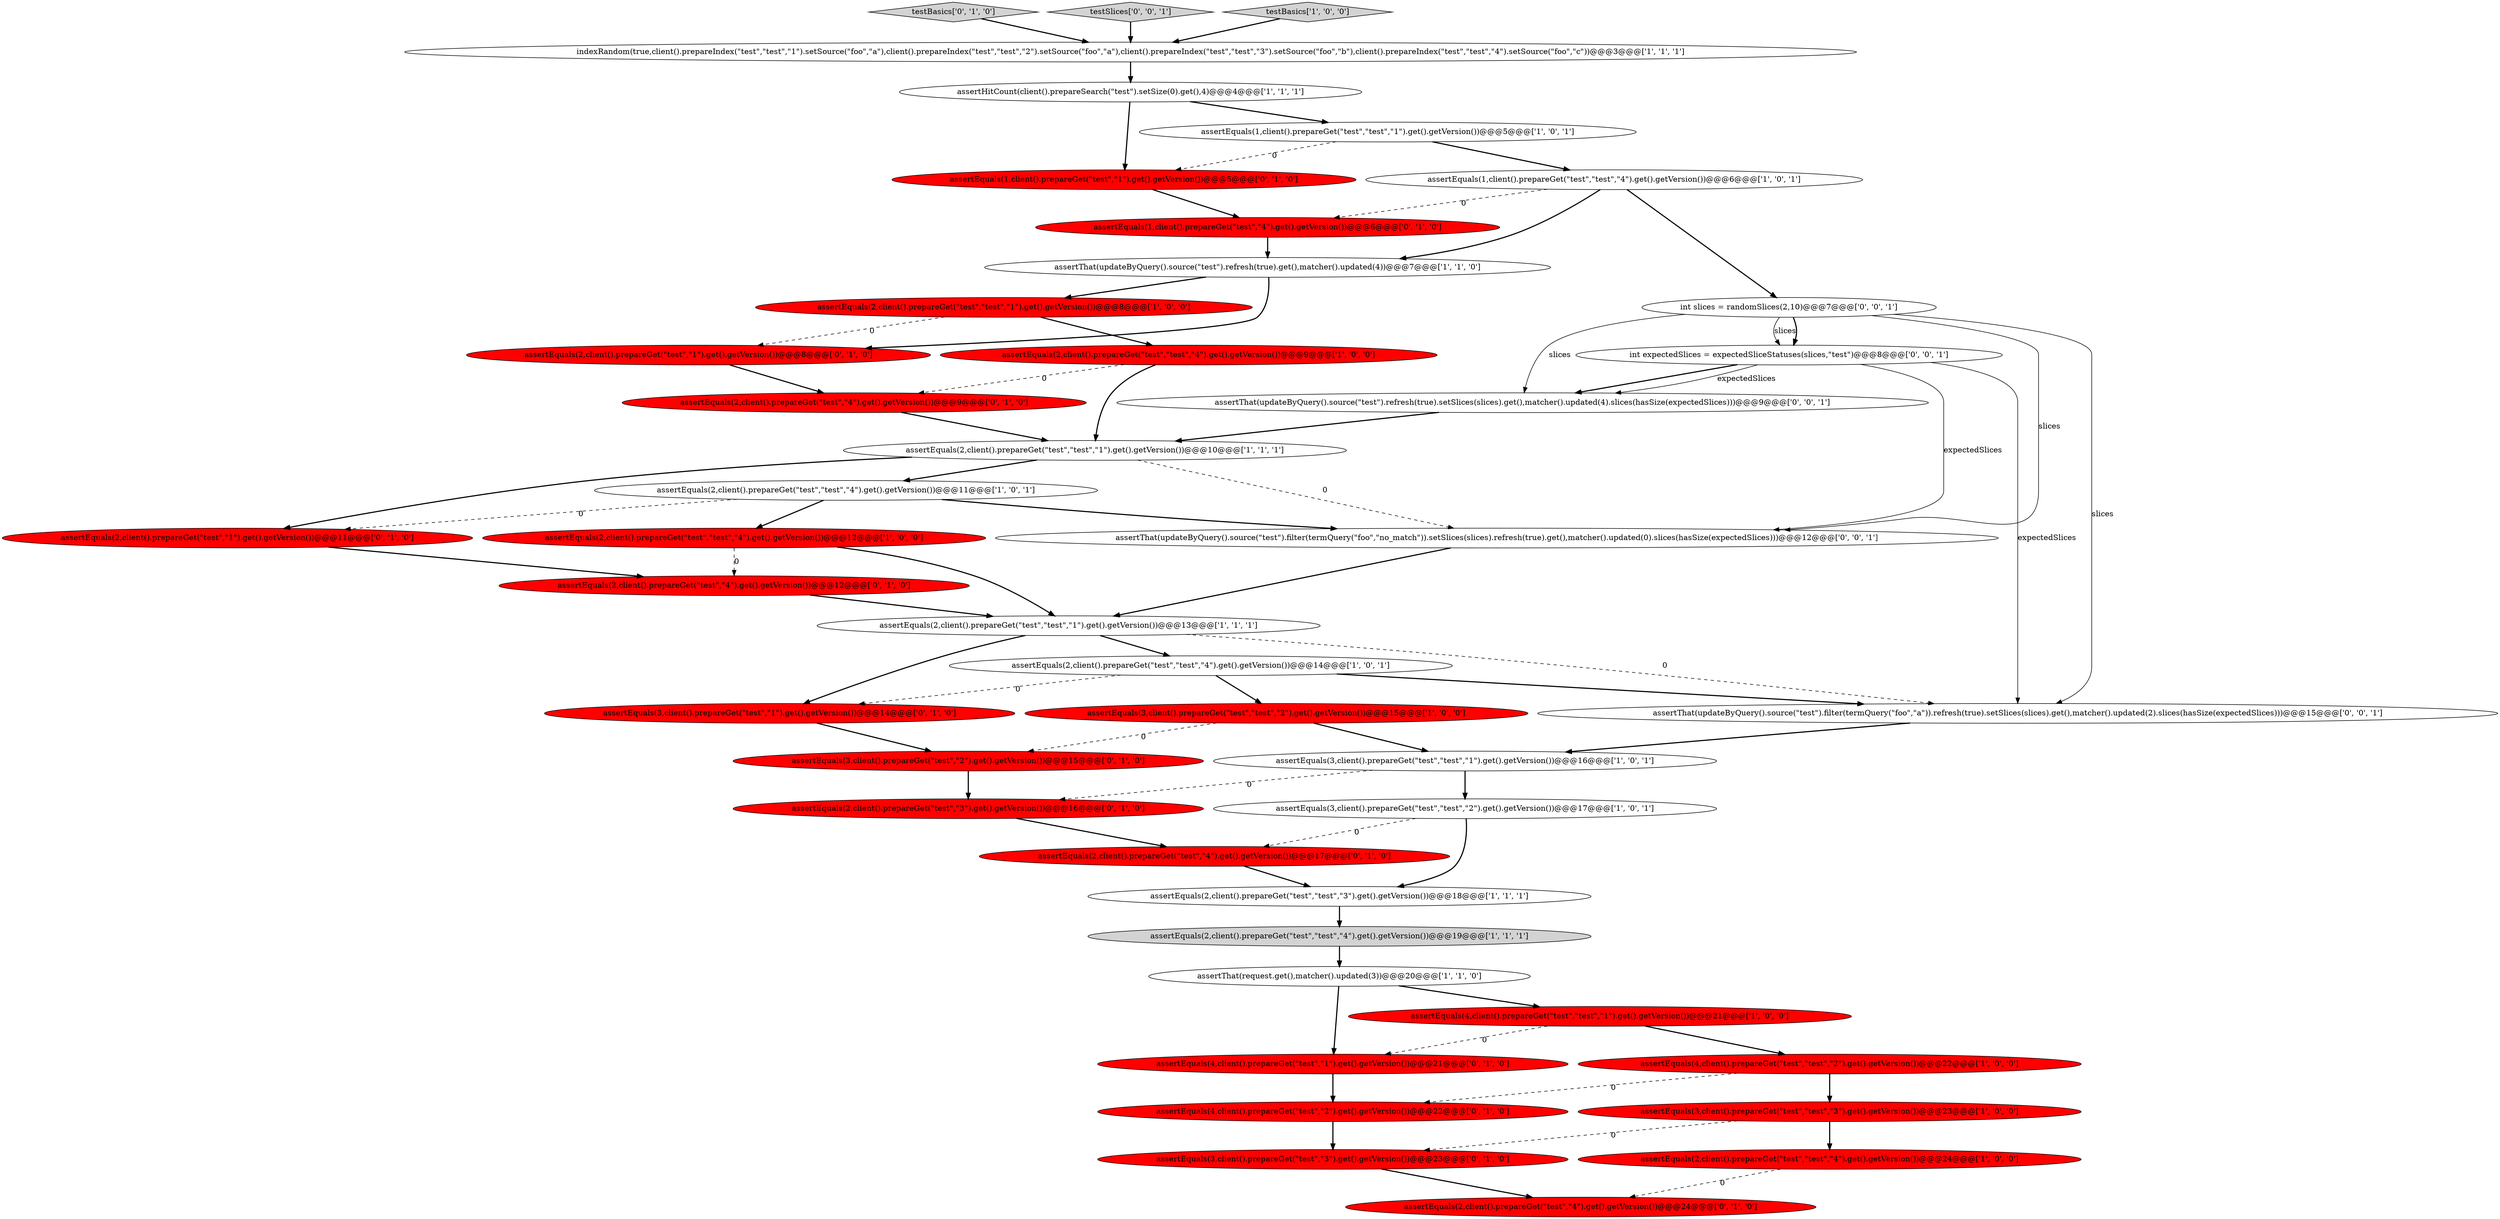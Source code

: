 digraph {
27 [style = filled, label = "assertEquals(1,client().prepareGet(\"test\",\"1\").get().getVersion())@@@5@@@['0', '1', '0']", fillcolor = red, shape = ellipse image = "AAA1AAABBB2BBB"];
28 [style = filled, label = "assertEquals(2,client().prepareGet(\"test\",\"4\").get().getVersion())@@@17@@@['0', '1', '0']", fillcolor = red, shape = ellipse image = "AAA1AAABBB2BBB"];
13 [style = filled, label = "assertEquals(2,client().prepareGet(\"test\",\"test\",\"1\").get().getVersion())@@@13@@@['1', '1', '1']", fillcolor = white, shape = ellipse image = "AAA0AAABBB1BBB"];
40 [style = filled, label = "assertThat(updateByQuery().source(\"test\").refresh(true).setSlices(slices).get(),matcher().updated(4).slices(hasSize(expectedSlices)))@@@9@@@['0', '0', '1']", fillcolor = white, shape = ellipse image = "AAA0AAABBB3BBB"];
24 [style = filled, label = "assertEquals(2,client().prepareGet(\"test\",\"3\").get().getVersion())@@@16@@@['0', '1', '0']", fillcolor = red, shape = ellipse image = "AAA1AAABBB2BBB"];
35 [style = filled, label = "testBasics['0', '1', '0']", fillcolor = lightgray, shape = diamond image = "AAA0AAABBB2BBB"];
37 [style = filled, label = "assertEquals(2,client().prepareGet(\"test\",\"4\").get().getVersion())@@@9@@@['0', '1', '0']", fillcolor = red, shape = ellipse image = "AAA1AAABBB2BBB"];
18 [style = filled, label = "assertEquals(2,client().prepareGet(\"test\",\"test\",\"4\").get().getVersion())@@@24@@@['1', '0', '0']", fillcolor = red, shape = ellipse image = "AAA1AAABBB1BBB"];
25 [style = filled, label = "assertEquals(2,client().prepareGet(\"test\",\"1\").get().getVersion())@@@11@@@['0', '1', '0']", fillcolor = red, shape = ellipse image = "AAA1AAABBB2BBB"];
19 [style = filled, label = "assertEquals(3,client().prepareGet(\"test\",\"test\",\"2\").get().getVersion())@@@17@@@['1', '0', '1']", fillcolor = white, shape = ellipse image = "AAA0AAABBB1BBB"];
30 [style = filled, label = "assertEquals(2,client().prepareGet(\"test\",\"4\").get().getVersion())@@@24@@@['0', '1', '0']", fillcolor = red, shape = ellipse image = "AAA1AAABBB2BBB"];
5 [style = filled, label = "assertEquals(3,client().prepareGet(\"test\",\"test\",\"3\").get().getVersion())@@@23@@@['1', '0', '0']", fillcolor = red, shape = ellipse image = "AAA1AAABBB1BBB"];
31 [style = filled, label = "assertEquals(4,client().prepareGet(\"test\",\"1\").get().getVersion())@@@21@@@['0', '1', '0']", fillcolor = red, shape = ellipse image = "AAA1AAABBB2BBB"];
41 [style = filled, label = "assertThat(updateByQuery().source(\"test\").filter(termQuery(\"foo\",\"no_match\")).setSlices(slices).refresh(true).get(),matcher().updated(0).slices(hasSize(expectedSlices)))@@@12@@@['0', '0', '1']", fillcolor = white, shape = ellipse image = "AAA0AAABBB3BBB"];
39 [style = filled, label = "assertThat(updateByQuery().source(\"test\").filter(termQuery(\"foo\",\"a\")).refresh(true).setSlices(slices).get(),matcher().updated(2).slices(hasSize(expectedSlices)))@@@15@@@['0', '0', '1']", fillcolor = white, shape = ellipse image = "AAA0AAABBB3BBB"];
11 [style = filled, label = "assertEquals(1,client().prepareGet(\"test\",\"test\",\"1\").get().getVersion())@@@5@@@['1', '0', '1']", fillcolor = white, shape = ellipse image = "AAA0AAABBB1BBB"];
6 [style = filled, label = "assertEquals(1,client().prepareGet(\"test\",\"test\",\"4\").get().getVersion())@@@6@@@['1', '0', '1']", fillcolor = white, shape = ellipse image = "AAA0AAABBB1BBB"];
20 [style = filled, label = "assertEquals(3,client().prepareGet(\"test\",\"test\",\"2\").get().getVersion())@@@15@@@['1', '0', '0']", fillcolor = red, shape = ellipse image = "AAA1AAABBB1BBB"];
42 [style = filled, label = "testSlices['0', '0', '1']", fillcolor = lightgray, shape = diamond image = "AAA0AAABBB3BBB"];
7 [style = filled, label = "assertThat(request.get(),matcher().updated(3))@@@20@@@['1', '1', '0']", fillcolor = white, shape = ellipse image = "AAA0AAABBB1BBB"];
23 [style = filled, label = "assertEquals(2,client().prepareGet(\"test\",\"4\").get().getVersion())@@@12@@@['0', '1', '0']", fillcolor = red, shape = ellipse image = "AAA1AAABBB2BBB"];
29 [style = filled, label = "assertEquals(1,client().prepareGet(\"test\",\"4\").get().getVersion())@@@6@@@['0', '1', '0']", fillcolor = red, shape = ellipse image = "AAA1AAABBB2BBB"];
1 [style = filled, label = "assertEquals(2,client().prepareGet(\"test\",\"test\",\"3\").get().getVersion())@@@18@@@['1', '1', '1']", fillcolor = white, shape = ellipse image = "AAA0AAABBB1BBB"];
43 [style = filled, label = "int expectedSlices = expectedSliceStatuses(slices,\"test\")@@@8@@@['0', '0', '1']", fillcolor = white, shape = ellipse image = "AAA0AAABBB3BBB"];
12 [style = filled, label = "assertEquals(2,client().prepareGet(\"test\",\"test\",\"1\").get().getVersion())@@@10@@@['1', '1', '1']", fillcolor = white, shape = ellipse image = "AAA0AAABBB1BBB"];
21 [style = filled, label = "assertEquals(2,client().prepareGet(\"test\",\"test\",\"4\").get().getVersion())@@@14@@@['1', '0', '1']", fillcolor = white, shape = ellipse image = "AAA0AAABBB1BBB"];
0 [style = filled, label = "assertEquals(2,client().prepareGet(\"test\",\"test\",\"4\").get().getVersion())@@@9@@@['1', '0', '0']", fillcolor = red, shape = ellipse image = "AAA1AAABBB1BBB"];
22 [style = filled, label = "indexRandom(true,client().prepareIndex(\"test\",\"test\",\"1\").setSource(\"foo\",\"a\"),client().prepareIndex(\"test\",\"test\",\"2\").setSource(\"foo\",\"a\"),client().prepareIndex(\"test\",\"test\",\"3\").setSource(\"foo\",\"b\"),client().prepareIndex(\"test\",\"test\",\"4\").setSource(\"foo\",\"c\"))@@@3@@@['1', '1', '1']", fillcolor = white, shape = ellipse image = "AAA0AAABBB1BBB"];
15 [style = filled, label = "testBasics['1', '0', '0']", fillcolor = lightgray, shape = diamond image = "AAA0AAABBB1BBB"];
3 [style = filled, label = "assertEquals(2,client().prepareGet(\"test\",\"test\",\"4\").get().getVersion())@@@19@@@['1', '1', '1']", fillcolor = lightgray, shape = ellipse image = "AAA0AAABBB1BBB"];
14 [style = filled, label = "assertEquals(2,client().prepareGet(\"test\",\"test\",\"1\").get().getVersion())@@@8@@@['1', '0', '0']", fillcolor = red, shape = ellipse image = "AAA1AAABBB1BBB"];
2 [style = filled, label = "assertThat(updateByQuery().source(\"test\").refresh(true).get(),matcher().updated(4))@@@7@@@['1', '1', '0']", fillcolor = white, shape = ellipse image = "AAA0AAABBB1BBB"];
9 [style = filled, label = "assertEquals(2,client().prepareGet(\"test\",\"test\",\"4\").get().getVersion())@@@11@@@['1', '0', '1']", fillcolor = white, shape = ellipse image = "AAA0AAABBB1BBB"];
32 [style = filled, label = "assertEquals(4,client().prepareGet(\"test\",\"2\").get().getVersion())@@@22@@@['0', '1', '0']", fillcolor = red, shape = ellipse image = "AAA1AAABBB2BBB"];
34 [style = filled, label = "assertEquals(3,client().prepareGet(\"test\",\"3\").get().getVersion())@@@23@@@['0', '1', '0']", fillcolor = red, shape = ellipse image = "AAA1AAABBB2BBB"];
26 [style = filled, label = "assertEquals(3,client().prepareGet(\"test\",\"1\").get().getVersion())@@@14@@@['0', '1', '0']", fillcolor = red, shape = ellipse image = "AAA1AAABBB2BBB"];
33 [style = filled, label = "assertEquals(3,client().prepareGet(\"test\",\"2\").get().getVersion())@@@15@@@['0', '1', '0']", fillcolor = red, shape = ellipse image = "AAA1AAABBB2BBB"];
38 [style = filled, label = "int slices = randomSlices(2,10)@@@7@@@['0', '0', '1']", fillcolor = white, shape = ellipse image = "AAA0AAABBB3BBB"];
36 [style = filled, label = "assertEquals(2,client().prepareGet(\"test\",\"1\").get().getVersion())@@@8@@@['0', '1', '0']", fillcolor = red, shape = ellipse image = "AAA1AAABBB2BBB"];
16 [style = filled, label = "assertHitCount(client().prepareSearch(\"test\").setSize(0).get(),4)@@@4@@@['1', '1', '1']", fillcolor = white, shape = ellipse image = "AAA0AAABBB1BBB"];
4 [style = filled, label = "assertEquals(4,client().prepareGet(\"test\",\"test\",\"2\").get().getVersion())@@@22@@@['1', '0', '0']", fillcolor = red, shape = ellipse image = "AAA1AAABBB1BBB"];
17 [style = filled, label = "assertEquals(2,client().prepareGet(\"test\",\"test\",\"4\").get().getVersion())@@@12@@@['1', '0', '0']", fillcolor = red, shape = ellipse image = "AAA1AAABBB1BBB"];
8 [style = filled, label = "assertEquals(4,client().prepareGet(\"test\",\"test\",\"1\").get().getVersion())@@@21@@@['1', '0', '0']", fillcolor = red, shape = ellipse image = "AAA1AAABBB1BBB"];
10 [style = filled, label = "assertEquals(3,client().prepareGet(\"test\",\"test\",\"1\").get().getVersion())@@@16@@@['1', '0', '1']", fillcolor = white, shape = ellipse image = "AAA0AAABBB1BBB"];
24->28 [style = bold, label=""];
16->11 [style = bold, label=""];
0->37 [style = dashed, label="0"];
16->27 [style = bold, label=""];
22->16 [style = bold, label=""];
25->23 [style = bold, label=""];
18->30 [style = dashed, label="0"];
31->32 [style = bold, label=""];
10->19 [style = bold, label=""];
0->12 [style = bold, label=""];
11->6 [style = bold, label=""];
35->22 [style = bold, label=""];
1->3 [style = bold, label=""];
9->17 [style = bold, label=""];
5->18 [style = bold, label=""];
28->1 [style = bold, label=""];
7->31 [style = bold, label=""];
32->34 [style = bold, label=""];
14->36 [style = dashed, label="0"];
12->9 [style = bold, label=""];
7->8 [style = bold, label=""];
34->30 [style = bold, label=""];
5->34 [style = dashed, label="0"];
38->40 [style = solid, label="slices"];
37->12 [style = bold, label=""];
15->22 [style = bold, label=""];
12->41 [style = dashed, label="0"];
20->10 [style = bold, label=""];
6->2 [style = bold, label=""];
43->40 [style = solid, label="expectedSlices"];
9->41 [style = bold, label=""];
43->40 [style = bold, label=""];
4->32 [style = dashed, label="0"];
13->39 [style = dashed, label="0"];
40->12 [style = bold, label=""];
19->1 [style = bold, label=""];
6->38 [style = bold, label=""];
43->39 [style = solid, label="expectedSlices"];
29->2 [style = bold, label=""];
6->29 [style = dashed, label="0"];
21->20 [style = bold, label=""];
14->0 [style = bold, label=""];
21->39 [style = bold, label=""];
3->7 [style = bold, label=""];
23->13 [style = bold, label=""];
13->26 [style = bold, label=""];
21->26 [style = dashed, label="0"];
12->25 [style = bold, label=""];
33->24 [style = bold, label=""];
19->28 [style = dashed, label="0"];
2->14 [style = bold, label=""];
9->25 [style = dashed, label="0"];
2->36 [style = bold, label=""];
39->10 [style = bold, label=""];
38->41 [style = solid, label="slices"];
43->41 [style = solid, label="expectedSlices"];
17->13 [style = bold, label=""];
36->37 [style = bold, label=""];
11->27 [style = dashed, label="0"];
8->4 [style = bold, label=""];
27->29 [style = bold, label=""];
42->22 [style = bold, label=""];
38->39 [style = solid, label="slices"];
17->23 [style = dashed, label="0"];
13->21 [style = bold, label=""];
20->33 [style = dashed, label="0"];
26->33 [style = bold, label=""];
8->31 [style = dashed, label="0"];
4->5 [style = bold, label=""];
41->13 [style = bold, label=""];
10->24 [style = dashed, label="0"];
38->43 [style = solid, label="slices"];
38->43 [style = bold, label=""];
}
